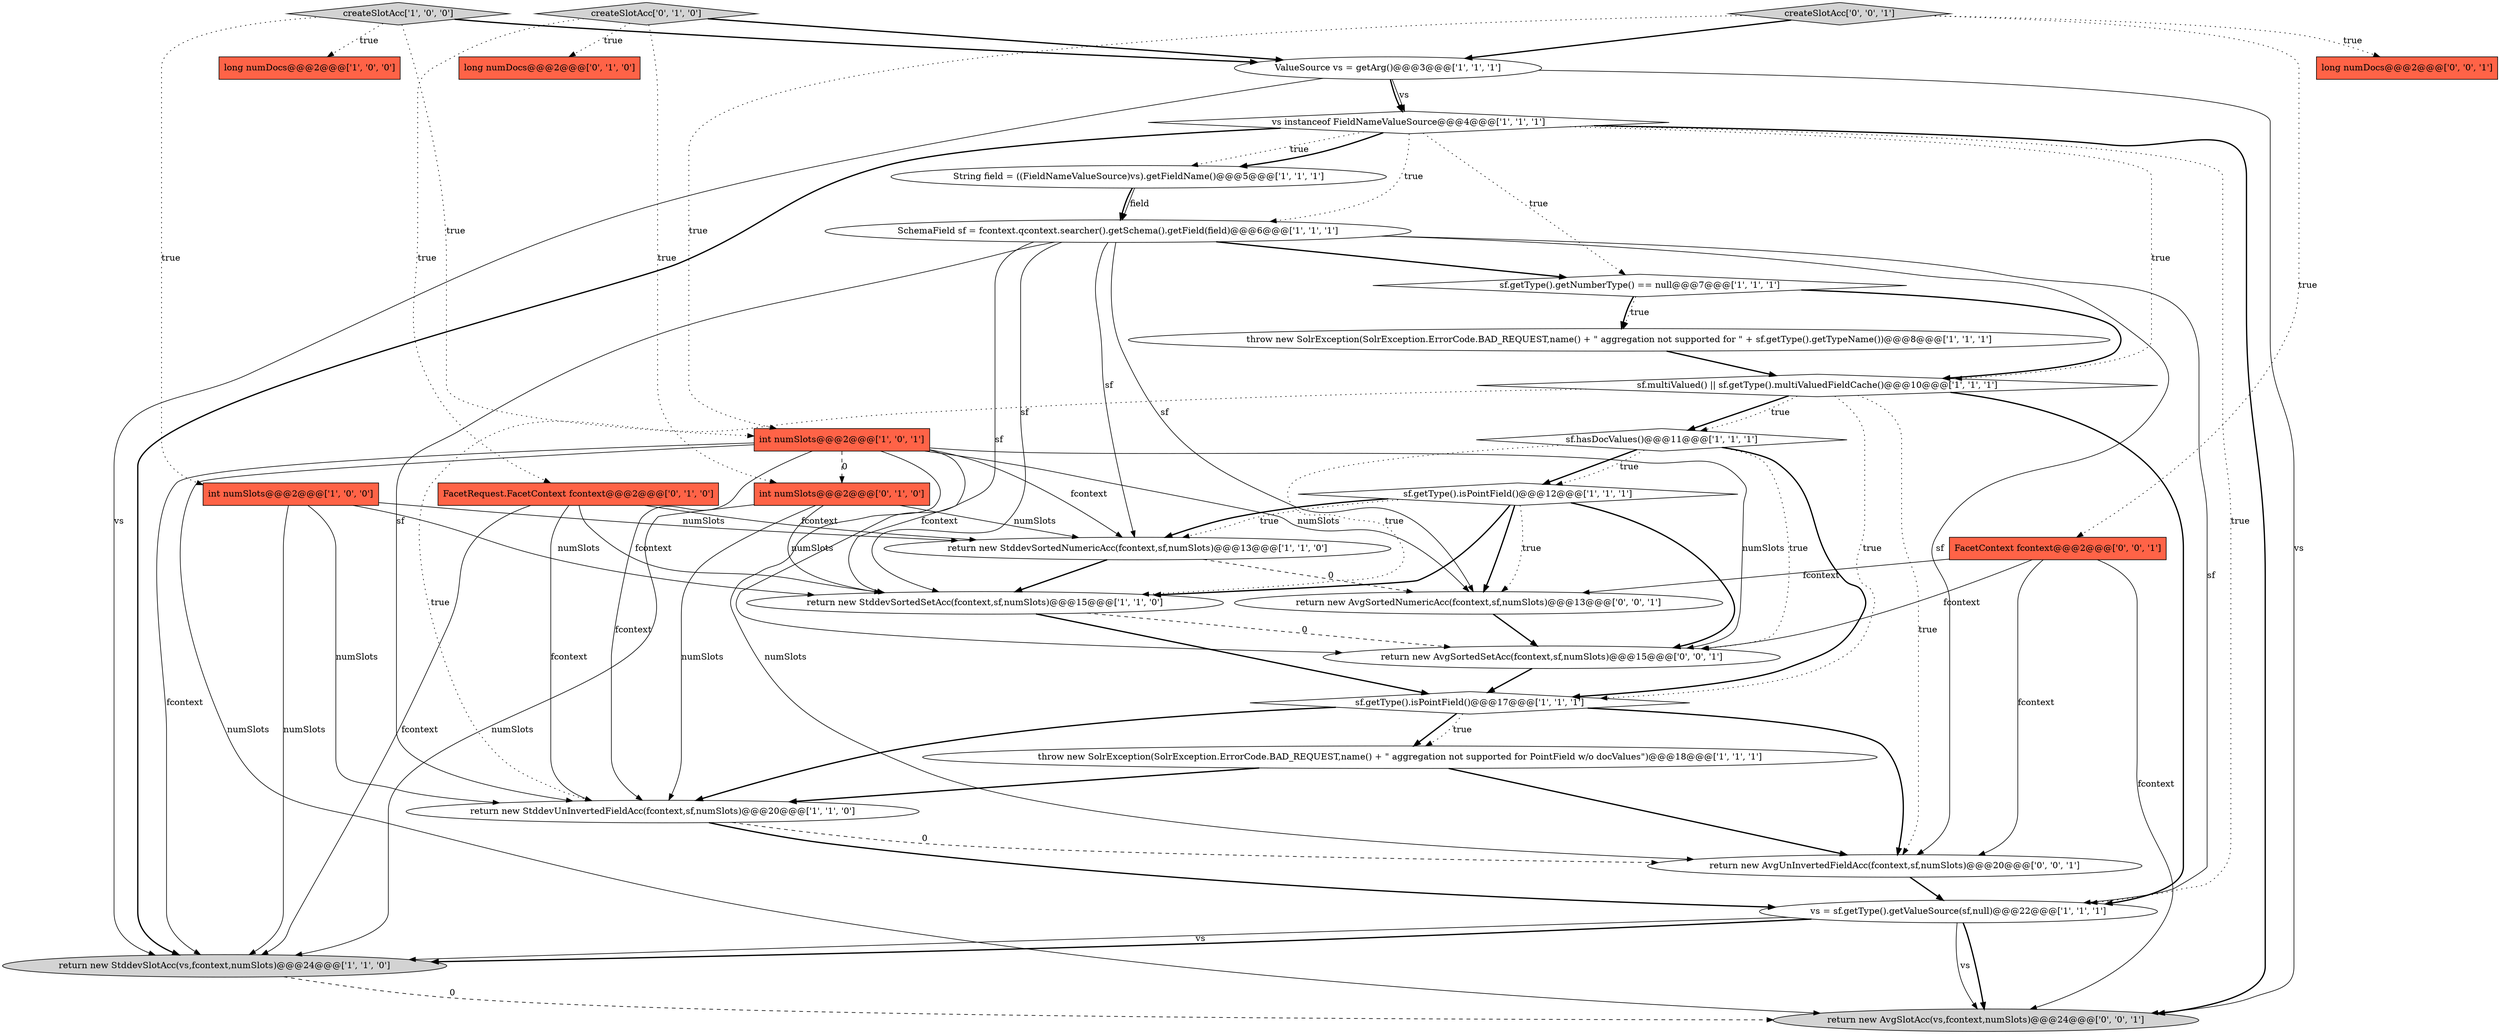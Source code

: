 digraph {
15 [style = filled, label = "return new StddevSortedNumericAcc(fcontext,sf,numSlots)@@@13@@@['1', '1', '0']", fillcolor = white, shape = ellipse image = "AAA0AAABBB1BBB"];
6 [style = filled, label = "createSlotAcc['1', '0', '0']", fillcolor = lightgray, shape = diamond image = "AAA0AAABBB1BBB"];
13 [style = filled, label = "sf.hasDocValues()@@@11@@@['1', '1', '1']", fillcolor = white, shape = diamond image = "AAA0AAABBB1BBB"];
7 [style = filled, label = "String field = ((FieldNameValueSource)vs).getFieldName()@@@5@@@['1', '1', '1']", fillcolor = white, shape = ellipse image = "AAA0AAABBB1BBB"];
0 [style = filled, label = "vs instanceof FieldNameValueSource@@@4@@@['1', '1', '1']", fillcolor = white, shape = diamond image = "AAA0AAABBB1BBB"];
18 [style = filled, label = "throw new SolrException(SolrException.ErrorCode.BAD_REQUEST,name() + \" aggregation not supported for PointField w/o docValues\")@@@18@@@['1', '1', '1']", fillcolor = white, shape = ellipse image = "AAA0AAABBB1BBB"];
25 [style = filled, label = "return new AvgSortedSetAcc(fcontext,sf,numSlots)@@@15@@@['0', '0', '1']", fillcolor = white, shape = ellipse image = "AAA0AAABBB3BBB"];
19 [style = filled, label = "return new StddevUnInvertedFieldAcc(fcontext,sf,numSlots)@@@20@@@['1', '1', '0']", fillcolor = white, shape = ellipse image = "AAA0AAABBB1BBB"];
2 [style = filled, label = "SchemaField sf = fcontext.qcontext.searcher().getSchema().getField(field)@@@6@@@['1', '1', '1']", fillcolor = white, shape = ellipse image = "AAA0AAABBB1BBB"];
14 [style = filled, label = "sf.getType().isPointField()@@@12@@@['1', '1', '1']", fillcolor = white, shape = diamond image = "AAA0AAABBB1BBB"];
4 [style = filled, label = "sf.getType().getNumberType() == null@@@7@@@['1', '1', '1']", fillcolor = white, shape = diamond image = "AAA0AAABBB1BBB"];
5 [style = filled, label = "int numSlots@@@2@@@['1', '0', '0']", fillcolor = tomato, shape = box image = "AAA0AAABBB1BBB"];
11 [style = filled, label = "throw new SolrException(SolrException.ErrorCode.BAD_REQUEST,name() + \" aggregation not supported for \" + sf.getType().getTypeName())@@@8@@@['1', '1', '1']", fillcolor = white, shape = ellipse image = "AAA0AAABBB1BBB"];
20 [style = filled, label = "FacetRequest.FacetContext fcontext@@@2@@@['0', '1', '0']", fillcolor = tomato, shape = box image = "AAA0AAABBB2BBB"];
3 [style = filled, label = "long numDocs@@@2@@@['1', '0', '0']", fillcolor = tomato, shape = box image = "AAA0AAABBB1BBB"];
23 [style = filled, label = "createSlotAcc['0', '1', '0']", fillcolor = lightgray, shape = diamond image = "AAA0AAABBB2BBB"];
27 [style = filled, label = "return new AvgSortedNumericAcc(fcontext,sf,numSlots)@@@13@@@['0', '0', '1']", fillcolor = white, shape = ellipse image = "AAA0AAABBB3BBB"];
17 [style = filled, label = "int numSlots@@@2@@@['1', '0', '1']", fillcolor = tomato, shape = box image = "AAA0AAABBB1BBB"];
8 [style = filled, label = "vs = sf.getType().getValueSource(sf,null)@@@22@@@['1', '1', '1']", fillcolor = white, shape = ellipse image = "AAA0AAABBB1BBB"];
9 [style = filled, label = "return new StddevSlotAcc(vs,fcontext,numSlots)@@@24@@@['1', '1', '0']", fillcolor = lightgray, shape = ellipse image = "AAA0AAABBB1BBB"];
26 [style = filled, label = "FacetContext fcontext@@@2@@@['0', '0', '1']", fillcolor = tomato, shape = box image = "AAA0AAABBB3BBB"];
28 [style = filled, label = "return new AvgSlotAcc(vs,fcontext,numSlots)@@@24@@@['0', '0', '1']", fillcolor = lightgray, shape = ellipse image = "AAA0AAABBB3BBB"];
16 [style = filled, label = "return new StddevSortedSetAcc(fcontext,sf,numSlots)@@@15@@@['1', '1', '0']", fillcolor = white, shape = ellipse image = "AAA0AAABBB1BBB"];
21 [style = filled, label = "long numDocs@@@2@@@['0', '1', '0']", fillcolor = tomato, shape = box image = "AAA0AAABBB2BBB"];
12 [style = filled, label = "sf.getType().isPointField()@@@17@@@['1', '1', '1']", fillcolor = white, shape = diamond image = "AAA0AAABBB1BBB"];
10 [style = filled, label = "sf.multiValued() || sf.getType().multiValuedFieldCache()@@@10@@@['1', '1', '1']", fillcolor = white, shape = diamond image = "AAA0AAABBB1BBB"];
22 [style = filled, label = "int numSlots@@@2@@@['0', '1', '0']", fillcolor = tomato, shape = box image = "AAA1AAABBB2BBB"];
29 [style = filled, label = "return new AvgUnInvertedFieldAcc(fcontext,sf,numSlots)@@@20@@@['0', '0', '1']", fillcolor = white, shape = ellipse image = "AAA0AAABBB3BBB"];
1 [style = filled, label = "ValueSource vs = getArg()@@@3@@@['1', '1', '1']", fillcolor = white, shape = ellipse image = "AAA0AAABBB1BBB"];
30 [style = filled, label = "createSlotAcc['0', '0', '1']", fillcolor = lightgray, shape = diamond image = "AAA0AAABBB3BBB"];
24 [style = filled, label = "long numDocs@@@2@@@['0', '0', '1']", fillcolor = tomato, shape = box image = "AAA0AAABBB3BBB"];
14->25 [style = bold, label=""];
5->9 [style = solid, label="numSlots"];
2->27 [style = solid, label="sf"];
2->8 [style = solid, label="sf"];
23->22 [style = dotted, label="true"];
22->19 [style = solid, label="numSlots"];
20->9 [style = solid, label="fcontext"];
2->25 [style = solid, label="sf"];
10->29 [style = dotted, label="true"];
10->8 [style = bold, label=""];
7->2 [style = solid, label="field"];
12->18 [style = bold, label=""];
6->3 [style = dotted, label="true"];
26->27 [style = solid, label="fcontext"];
13->14 [style = bold, label=""];
27->25 [style = bold, label=""];
22->16 [style = solid, label="numSlots"];
0->7 [style = dotted, label="true"];
17->22 [style = dashed, label="0"];
14->16 [style = bold, label=""];
8->28 [style = bold, label=""];
2->19 [style = solid, label="sf"];
8->9 [style = solid, label="vs"];
0->10 [style = dotted, label="true"];
13->25 [style = dotted, label="true"];
2->16 [style = solid, label="sf"];
16->25 [style = dashed, label="0"];
23->21 [style = dotted, label="true"];
18->19 [style = bold, label=""];
12->18 [style = dotted, label="true"];
1->0 [style = bold, label=""];
14->27 [style = dotted, label="true"];
2->4 [style = bold, label=""];
0->7 [style = bold, label=""];
5->19 [style = solid, label="numSlots"];
26->29 [style = solid, label="fcontext"];
0->8 [style = dotted, label="true"];
13->12 [style = bold, label=""];
12->29 [style = bold, label=""];
7->2 [style = bold, label=""];
20->15 [style = solid, label="fcontext"];
1->28 [style = solid, label="vs"];
14->15 [style = bold, label=""];
1->9 [style = solid, label="vs"];
22->15 [style = solid, label="numSlots"];
26->28 [style = solid, label="fcontext"];
2->15 [style = solid, label="sf"];
5->15 [style = solid, label="numSlots"];
4->10 [style = bold, label=""];
13->16 [style = dotted, label="true"];
20->16 [style = solid, label="fcontext"];
17->15 [style = solid, label="fcontext"];
0->4 [style = dotted, label="true"];
4->11 [style = dotted, label="true"];
17->28 [style = solid, label="numSlots"];
6->1 [style = bold, label=""];
23->20 [style = dotted, label="true"];
26->25 [style = solid, label="fcontext"];
10->13 [style = bold, label=""];
10->13 [style = dotted, label="true"];
11->10 [style = bold, label=""];
10->19 [style = dotted, label="true"];
14->27 [style = bold, label=""];
30->17 [style = dotted, label="true"];
13->14 [style = dotted, label="true"];
29->8 [style = bold, label=""];
0->9 [style = bold, label=""];
10->12 [style = dotted, label="true"];
30->1 [style = bold, label=""];
30->24 [style = dotted, label="true"];
2->29 [style = solid, label="sf"];
17->27 [style = solid, label="numSlots"];
1->0 [style = solid, label="vs"];
9->28 [style = dashed, label="0"];
19->29 [style = dashed, label="0"];
20->19 [style = solid, label="fcontext"];
30->26 [style = dotted, label="true"];
15->16 [style = bold, label=""];
17->16 [style = solid, label="fcontext"];
22->9 [style = solid, label="numSlots"];
6->17 [style = dotted, label="true"];
19->8 [style = bold, label=""];
14->15 [style = dotted, label="true"];
18->29 [style = bold, label=""];
5->16 [style = solid, label="numSlots"];
25->12 [style = bold, label=""];
8->9 [style = bold, label=""];
17->29 [style = solid, label="numSlots"];
17->9 [style = solid, label="fcontext"];
23->1 [style = bold, label=""];
8->28 [style = solid, label="vs"];
17->19 [style = solid, label="fcontext"];
15->27 [style = dashed, label="0"];
0->2 [style = dotted, label="true"];
12->19 [style = bold, label=""];
4->11 [style = bold, label=""];
16->12 [style = bold, label=""];
0->28 [style = bold, label=""];
6->5 [style = dotted, label="true"];
17->25 [style = solid, label="numSlots"];
}
